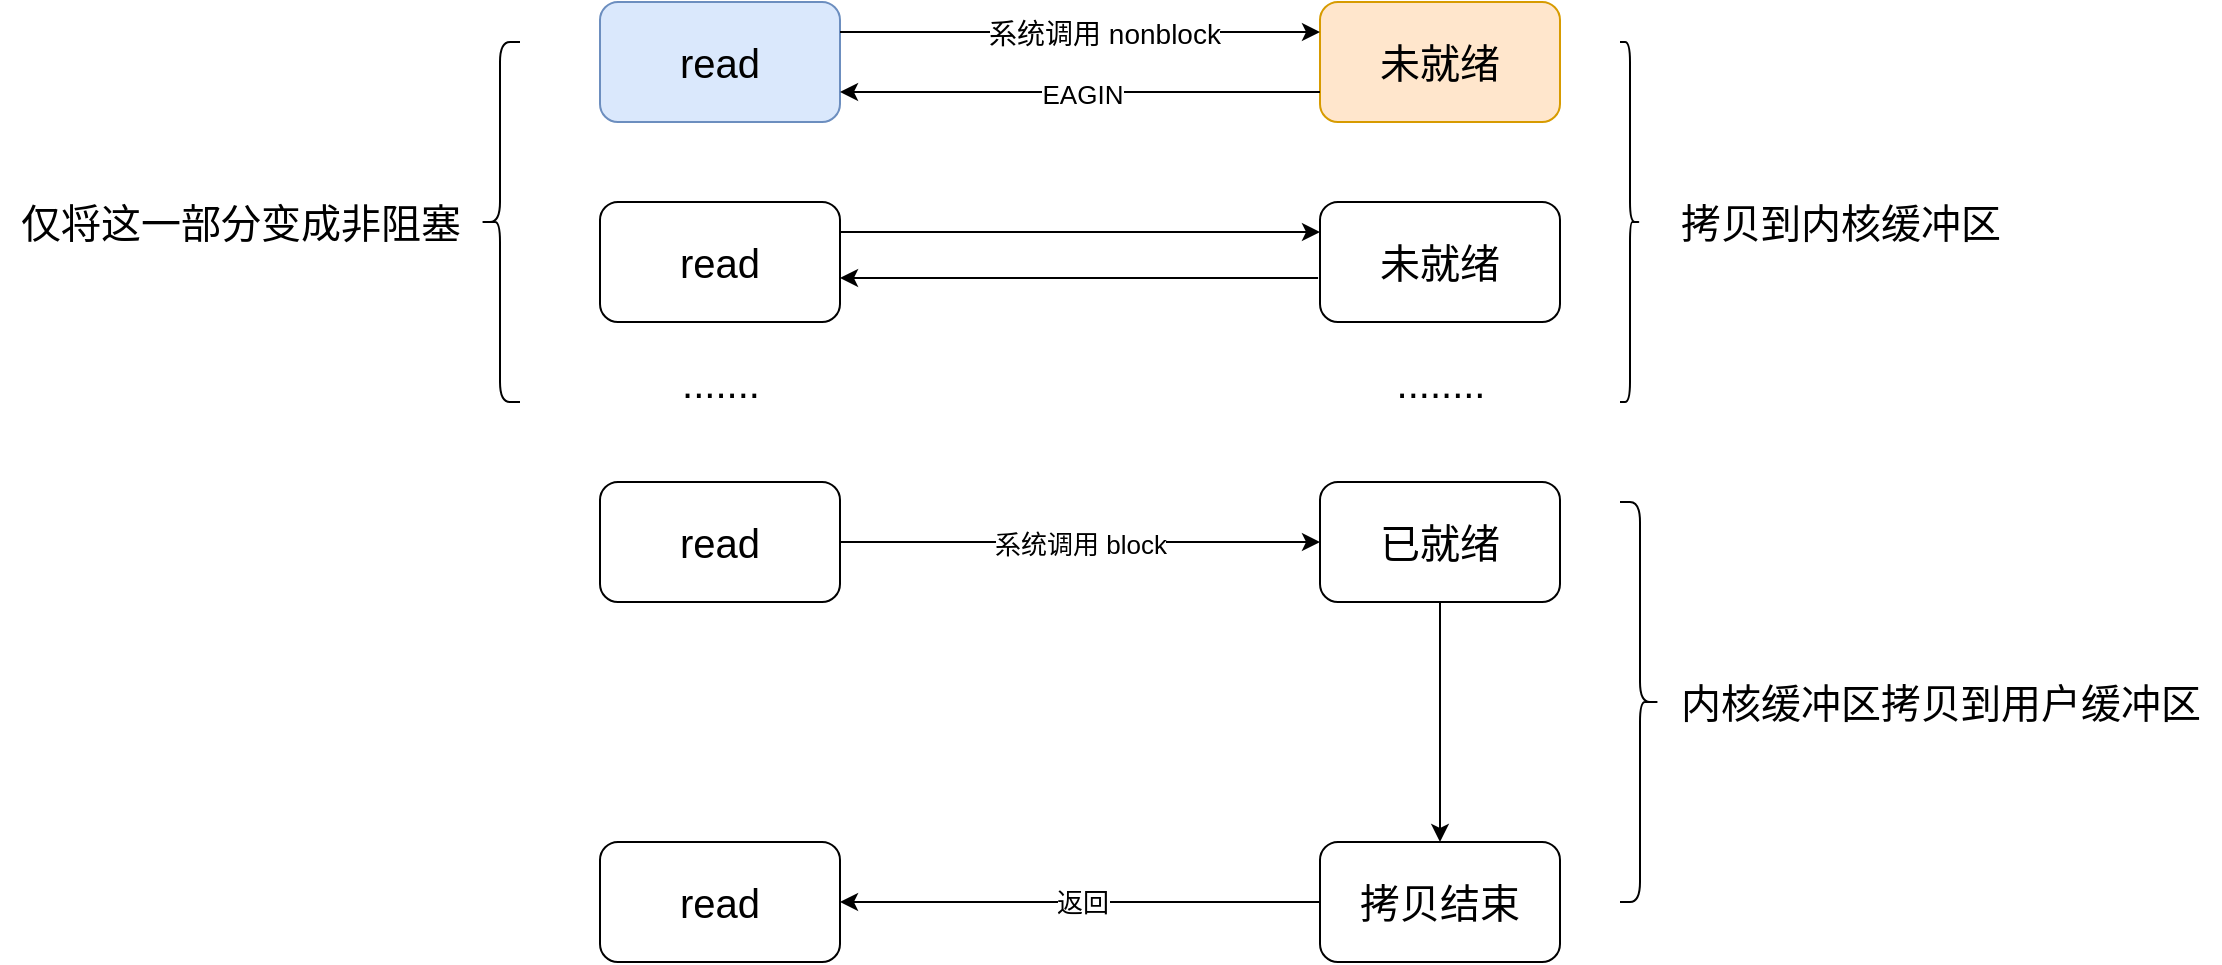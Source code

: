 <mxfile version="20.2.7" type="github">
  <diagram id="7oIH4jy8F8y5lydFxuAi" name="第 1 页">
    <mxGraphModel dx="2034" dy="641" grid="1" gridSize="10" guides="1" tooltips="1" connect="1" arrows="1" fold="1" page="1" pageScale="1" pageWidth="827" pageHeight="1169" math="0" shadow="0">
      <root>
        <mxCell id="0" />
        <mxCell id="1" parent="0" />
        <mxCell id="2sfyKtDVMwlXpg-KksxC-1" value="&lt;font style=&quot;font-size: 20px;&quot;&gt;read&lt;/font&gt;" style="rounded=1;whiteSpace=wrap;html=1;fillColor=#dae8fc;strokeColor=#6c8ebf;" vertex="1" parent="1">
          <mxGeometry x="110" y="100" width="120" height="60" as="geometry" />
        </mxCell>
        <mxCell id="2sfyKtDVMwlXpg-KksxC-2" value="未就绪" style="rounded=1;whiteSpace=wrap;html=1;fontSize=20;fillColor=#ffe6cc;strokeColor=#d79b00;" vertex="1" parent="1">
          <mxGeometry x="470" y="100" width="120" height="60" as="geometry" />
        </mxCell>
        <mxCell id="2sfyKtDVMwlXpg-KksxC-3" value="&lt;font style=&quot;font-size: 20px;&quot;&gt;read&lt;/font&gt;" style="rounded=1;whiteSpace=wrap;html=1;" vertex="1" parent="1">
          <mxGeometry x="110" y="200" width="120" height="60" as="geometry" />
        </mxCell>
        <mxCell id="2sfyKtDVMwlXpg-KksxC-4" value="未就绪" style="rounded=1;whiteSpace=wrap;html=1;fontSize=20;" vertex="1" parent="1">
          <mxGeometry x="470" y="200" width="120" height="60" as="geometry" />
        </mxCell>
        <mxCell id="2sfyKtDVMwlXpg-KksxC-5" value="&lt;font style=&quot;font-size: 20px;&quot;&gt;read&lt;/font&gt;" style="rounded=1;whiteSpace=wrap;html=1;" vertex="1" parent="1">
          <mxGeometry x="110" y="340" width="120" height="60" as="geometry" />
        </mxCell>
        <mxCell id="2sfyKtDVMwlXpg-KksxC-7" value="已就绪" style="rounded=1;whiteSpace=wrap;html=1;fontSize=20;" vertex="1" parent="1">
          <mxGeometry x="470" y="340" width="120" height="60" as="geometry" />
        </mxCell>
        <mxCell id="2sfyKtDVMwlXpg-KksxC-8" value="" style="endArrow=classic;html=1;rounded=0;fontSize=20;exitX=1;exitY=0.25;exitDx=0;exitDy=0;entryX=0;entryY=0.25;entryDx=0;entryDy=0;" edge="1" parent="1" source="2sfyKtDVMwlXpg-KksxC-1" target="2sfyKtDVMwlXpg-KksxC-2">
          <mxGeometry width="50" height="50" relative="1" as="geometry">
            <mxPoint x="390" y="250" as="sourcePoint" />
            <mxPoint x="440" y="200" as="targetPoint" />
          </mxGeometry>
        </mxCell>
        <mxCell id="2sfyKtDVMwlXpg-KksxC-9" value="&lt;font style=&quot;font-size: 14px;&quot;&gt;系统调用 nonblock&lt;/font&gt;" style="edgeLabel;html=1;align=center;verticalAlign=middle;resizable=0;points=[];fontSize=20;" vertex="1" connectable="0" parent="2sfyKtDVMwlXpg-KksxC-8">
          <mxGeometry x="-0.368" relative="1" as="geometry">
            <mxPoint x="56" y="-2" as="offset" />
          </mxGeometry>
        </mxCell>
        <mxCell id="2sfyKtDVMwlXpg-KksxC-10" value="" style="endArrow=classic;html=1;rounded=0;fontSize=20;exitX=0;exitY=0.75;exitDx=0;exitDy=0;entryX=1;entryY=0.75;entryDx=0;entryDy=0;" edge="1" parent="1" source="2sfyKtDVMwlXpg-KksxC-2" target="2sfyKtDVMwlXpg-KksxC-1">
          <mxGeometry width="50" height="50" relative="1" as="geometry">
            <mxPoint x="390" y="250" as="sourcePoint" />
            <mxPoint x="240" y="145" as="targetPoint" />
          </mxGeometry>
        </mxCell>
        <mxCell id="2sfyKtDVMwlXpg-KksxC-11" value="&lt;font style=&quot;font-size: 13px;&quot;&gt;EAGIN&lt;/font&gt;" style="edgeLabel;html=1;align=center;verticalAlign=middle;resizable=0;points=[];fontSize=20;" vertex="1" connectable="0" parent="2sfyKtDVMwlXpg-KksxC-10">
          <mxGeometry x="0.339" y="2" relative="1" as="geometry">
            <mxPoint x="41" y="-4" as="offset" />
          </mxGeometry>
        </mxCell>
        <mxCell id="2sfyKtDVMwlXpg-KksxC-12" value="......." style="text;html=1;align=center;verticalAlign=middle;resizable=0;points=[];autosize=1;strokeColor=none;fillColor=none;fontSize=20;" vertex="1" parent="1">
          <mxGeometry x="140" y="270" width="60" height="40" as="geometry" />
        </mxCell>
        <mxCell id="2sfyKtDVMwlXpg-KksxC-13" value="........" style="text;html=1;align=center;verticalAlign=middle;resizable=0;points=[];autosize=1;strokeColor=none;fillColor=none;fontSize=20;" vertex="1" parent="1">
          <mxGeometry x="495" y="270" width="70" height="40" as="geometry" />
        </mxCell>
        <mxCell id="2sfyKtDVMwlXpg-KksxC-14" value="" style="endArrow=classic;html=1;rounded=0;fontSize=20;exitX=1;exitY=0.25;exitDx=0;exitDy=0;entryX=0;entryY=0.25;entryDx=0;entryDy=0;" edge="1" parent="1" source="2sfyKtDVMwlXpg-KksxC-3" target="2sfyKtDVMwlXpg-KksxC-4">
          <mxGeometry width="50" height="50" relative="1" as="geometry">
            <mxPoint x="380" y="250" as="sourcePoint" />
            <mxPoint x="430" y="200" as="targetPoint" />
          </mxGeometry>
        </mxCell>
        <mxCell id="2sfyKtDVMwlXpg-KksxC-15" value="" style="endArrow=classic;html=1;rounded=0;fontSize=20;exitX=-0.008;exitY=0.633;exitDx=0;exitDy=0;exitPerimeter=0;" edge="1" parent="1" source="2sfyKtDVMwlXpg-KksxC-4">
          <mxGeometry width="50" height="50" relative="1" as="geometry">
            <mxPoint x="550" y="240" as="sourcePoint" />
            <mxPoint x="230" y="238" as="targetPoint" />
          </mxGeometry>
        </mxCell>
        <mxCell id="2sfyKtDVMwlXpg-KksxC-16" value="" style="shape=curlyBracket;whiteSpace=wrap;html=1;rounded=1;flipH=1;fontSize=20;" vertex="1" parent="1">
          <mxGeometry x="620" y="120" width="10" height="180" as="geometry" />
        </mxCell>
        <mxCell id="2sfyKtDVMwlXpg-KksxC-17" value="拷贝到内核缓冲区" style="text;html=1;align=center;verticalAlign=middle;resizable=0;points=[];autosize=1;strokeColor=none;fillColor=none;fontSize=20;" vertex="1" parent="1">
          <mxGeometry x="640" y="190" width="180" height="40" as="geometry" />
        </mxCell>
        <mxCell id="2sfyKtDVMwlXpg-KksxC-22" value="" style="shape=curlyBracket;whiteSpace=wrap;html=1;rounded=1;fontSize=13;" vertex="1" parent="1">
          <mxGeometry x="50" y="120" width="20" height="180" as="geometry" />
        </mxCell>
        <mxCell id="2sfyKtDVMwlXpg-KksxC-23" value="&lt;font style=&quot;font-size: 20px;&quot;&gt;仅将这一部分变成非阻塞&lt;/font&gt;" style="text;html=1;align=center;verticalAlign=middle;resizable=0;points=[];autosize=1;strokeColor=none;fillColor=none;fontSize=13;" vertex="1" parent="1">
          <mxGeometry x="-190" y="190" width="240" height="40" as="geometry" />
        </mxCell>
        <mxCell id="2sfyKtDVMwlXpg-KksxC-24" value="" style="endArrow=classic;html=1;rounded=0;fontSize=20;exitX=1;exitY=0.5;exitDx=0;exitDy=0;entryX=0;entryY=0.5;entryDx=0;entryDy=0;" edge="1" parent="1" source="2sfyKtDVMwlXpg-KksxC-5" target="2sfyKtDVMwlXpg-KksxC-7">
          <mxGeometry relative="1" as="geometry">
            <mxPoint x="270" y="370" as="sourcePoint" />
            <mxPoint x="370" y="370" as="targetPoint" />
          </mxGeometry>
        </mxCell>
        <mxCell id="2sfyKtDVMwlXpg-KksxC-25" value="&lt;font style=&quot;font-size: 13px;&quot;&gt;系统调用 block&lt;/font&gt;" style="edgeLabel;resizable=0;html=1;align=center;verticalAlign=middle;fontSize=20;" connectable="0" vertex="1" parent="2sfyKtDVMwlXpg-KksxC-24">
          <mxGeometry relative="1" as="geometry">
            <mxPoint y="-2" as="offset" />
          </mxGeometry>
        </mxCell>
        <mxCell id="2sfyKtDVMwlXpg-KksxC-26" value="&lt;font style=&quot;font-size: 20px;&quot;&gt;read&lt;/font&gt;" style="rounded=1;whiteSpace=wrap;html=1;" vertex="1" parent="1">
          <mxGeometry x="110" y="520" width="120" height="60" as="geometry" />
        </mxCell>
        <mxCell id="2sfyKtDVMwlXpg-KksxC-27" value="拷贝结束" style="rounded=1;whiteSpace=wrap;html=1;fontSize=20;" vertex="1" parent="1">
          <mxGeometry x="470" y="520" width="120" height="60" as="geometry" />
        </mxCell>
        <mxCell id="2sfyKtDVMwlXpg-KksxC-28" value="" style="endArrow=classic;html=1;rounded=0;fontSize=13;exitX=0;exitY=0.5;exitDx=0;exitDy=0;entryX=1;entryY=0.5;entryDx=0;entryDy=0;" edge="1" parent="1" source="2sfyKtDVMwlXpg-KksxC-27" target="2sfyKtDVMwlXpg-KksxC-26">
          <mxGeometry width="50" height="50" relative="1" as="geometry">
            <mxPoint x="270" y="390" as="sourcePoint" />
            <mxPoint x="320" y="340" as="targetPoint" />
          </mxGeometry>
        </mxCell>
        <mxCell id="2sfyKtDVMwlXpg-KksxC-29" value="返回" style="edgeLabel;html=1;align=center;verticalAlign=middle;resizable=0;points=[];fontSize=13;" vertex="1" connectable="0" parent="2sfyKtDVMwlXpg-KksxC-28">
          <mxGeometry x="-0.586" y="1" relative="1" as="geometry">
            <mxPoint x="-70" y="-1" as="offset" />
          </mxGeometry>
        </mxCell>
        <mxCell id="2sfyKtDVMwlXpg-KksxC-30" value="" style="endArrow=classic;html=1;rounded=0;fontSize=13;exitX=0.5;exitY=1;exitDx=0;exitDy=0;entryX=0.5;entryY=0;entryDx=0;entryDy=0;" edge="1" parent="1" source="2sfyKtDVMwlXpg-KksxC-7" target="2sfyKtDVMwlXpg-KksxC-27">
          <mxGeometry width="50" height="50" relative="1" as="geometry">
            <mxPoint x="270" y="390" as="sourcePoint" />
            <mxPoint x="320" y="340" as="targetPoint" />
          </mxGeometry>
        </mxCell>
        <mxCell id="2sfyKtDVMwlXpg-KksxC-31" value="" style="shape=curlyBracket;whiteSpace=wrap;html=1;rounded=1;flipH=1;fontSize=13;" vertex="1" parent="1">
          <mxGeometry x="620" y="350" width="20" height="200" as="geometry" />
        </mxCell>
        <mxCell id="2sfyKtDVMwlXpg-KksxC-33" value="&lt;font style=&quot;font-size: 20px;&quot;&gt;内核缓冲区拷贝到用户缓冲区&lt;/font&gt;" style="text;html=1;align=center;verticalAlign=middle;resizable=0;points=[];autosize=1;strokeColor=none;fillColor=none;fontSize=13;" vertex="1" parent="1">
          <mxGeometry x="640" y="430" width="280" height="40" as="geometry" />
        </mxCell>
      </root>
    </mxGraphModel>
  </diagram>
</mxfile>
